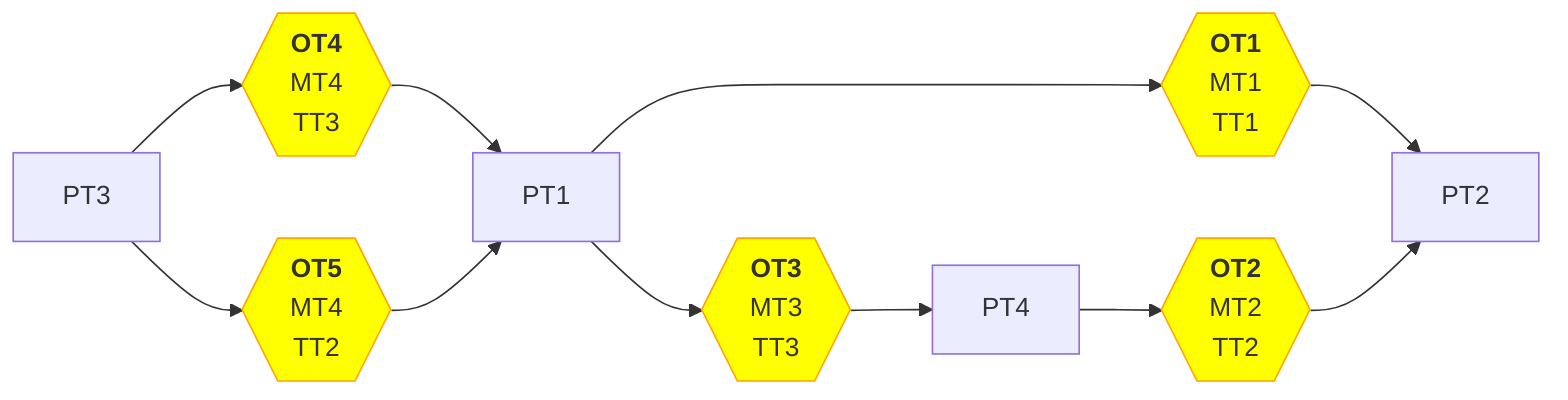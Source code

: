 flowchart LR

    OT1{{"<b>OT1</b><br/>MT1<br/>TT1"}}
    OT2{{"<b>OT2</b><br/>MT2<br/>TT2"}}
    OT3{{"<b>OT3</b><br/>MT3<br/>TT3"}}
    OT4{{"<b>OT4</b><br/>MT4<br/>TT3"}}
    OT5{{"<b>OT5</b><br/>MT4<br/>TT2"}}

    PT3 --> OT4
    PT3 --> OT5

    OT4 --> PT1
    OT5 --> PT1

    PT1 --> OT1
    PT1 --> OT3

    OT1 --> PT2
    OT3 --> PT4

    PT4 --> OT2

    OT2 --> PT2

    style OT1 fill:yellow,stroke:orange
    style OT2 fill:yellow,stroke:orange
    style OT3 fill:yellow,stroke:orange
    style OT4 fill:yellow,stroke:orange
    style OT5 fill:yellow,stroke:orange